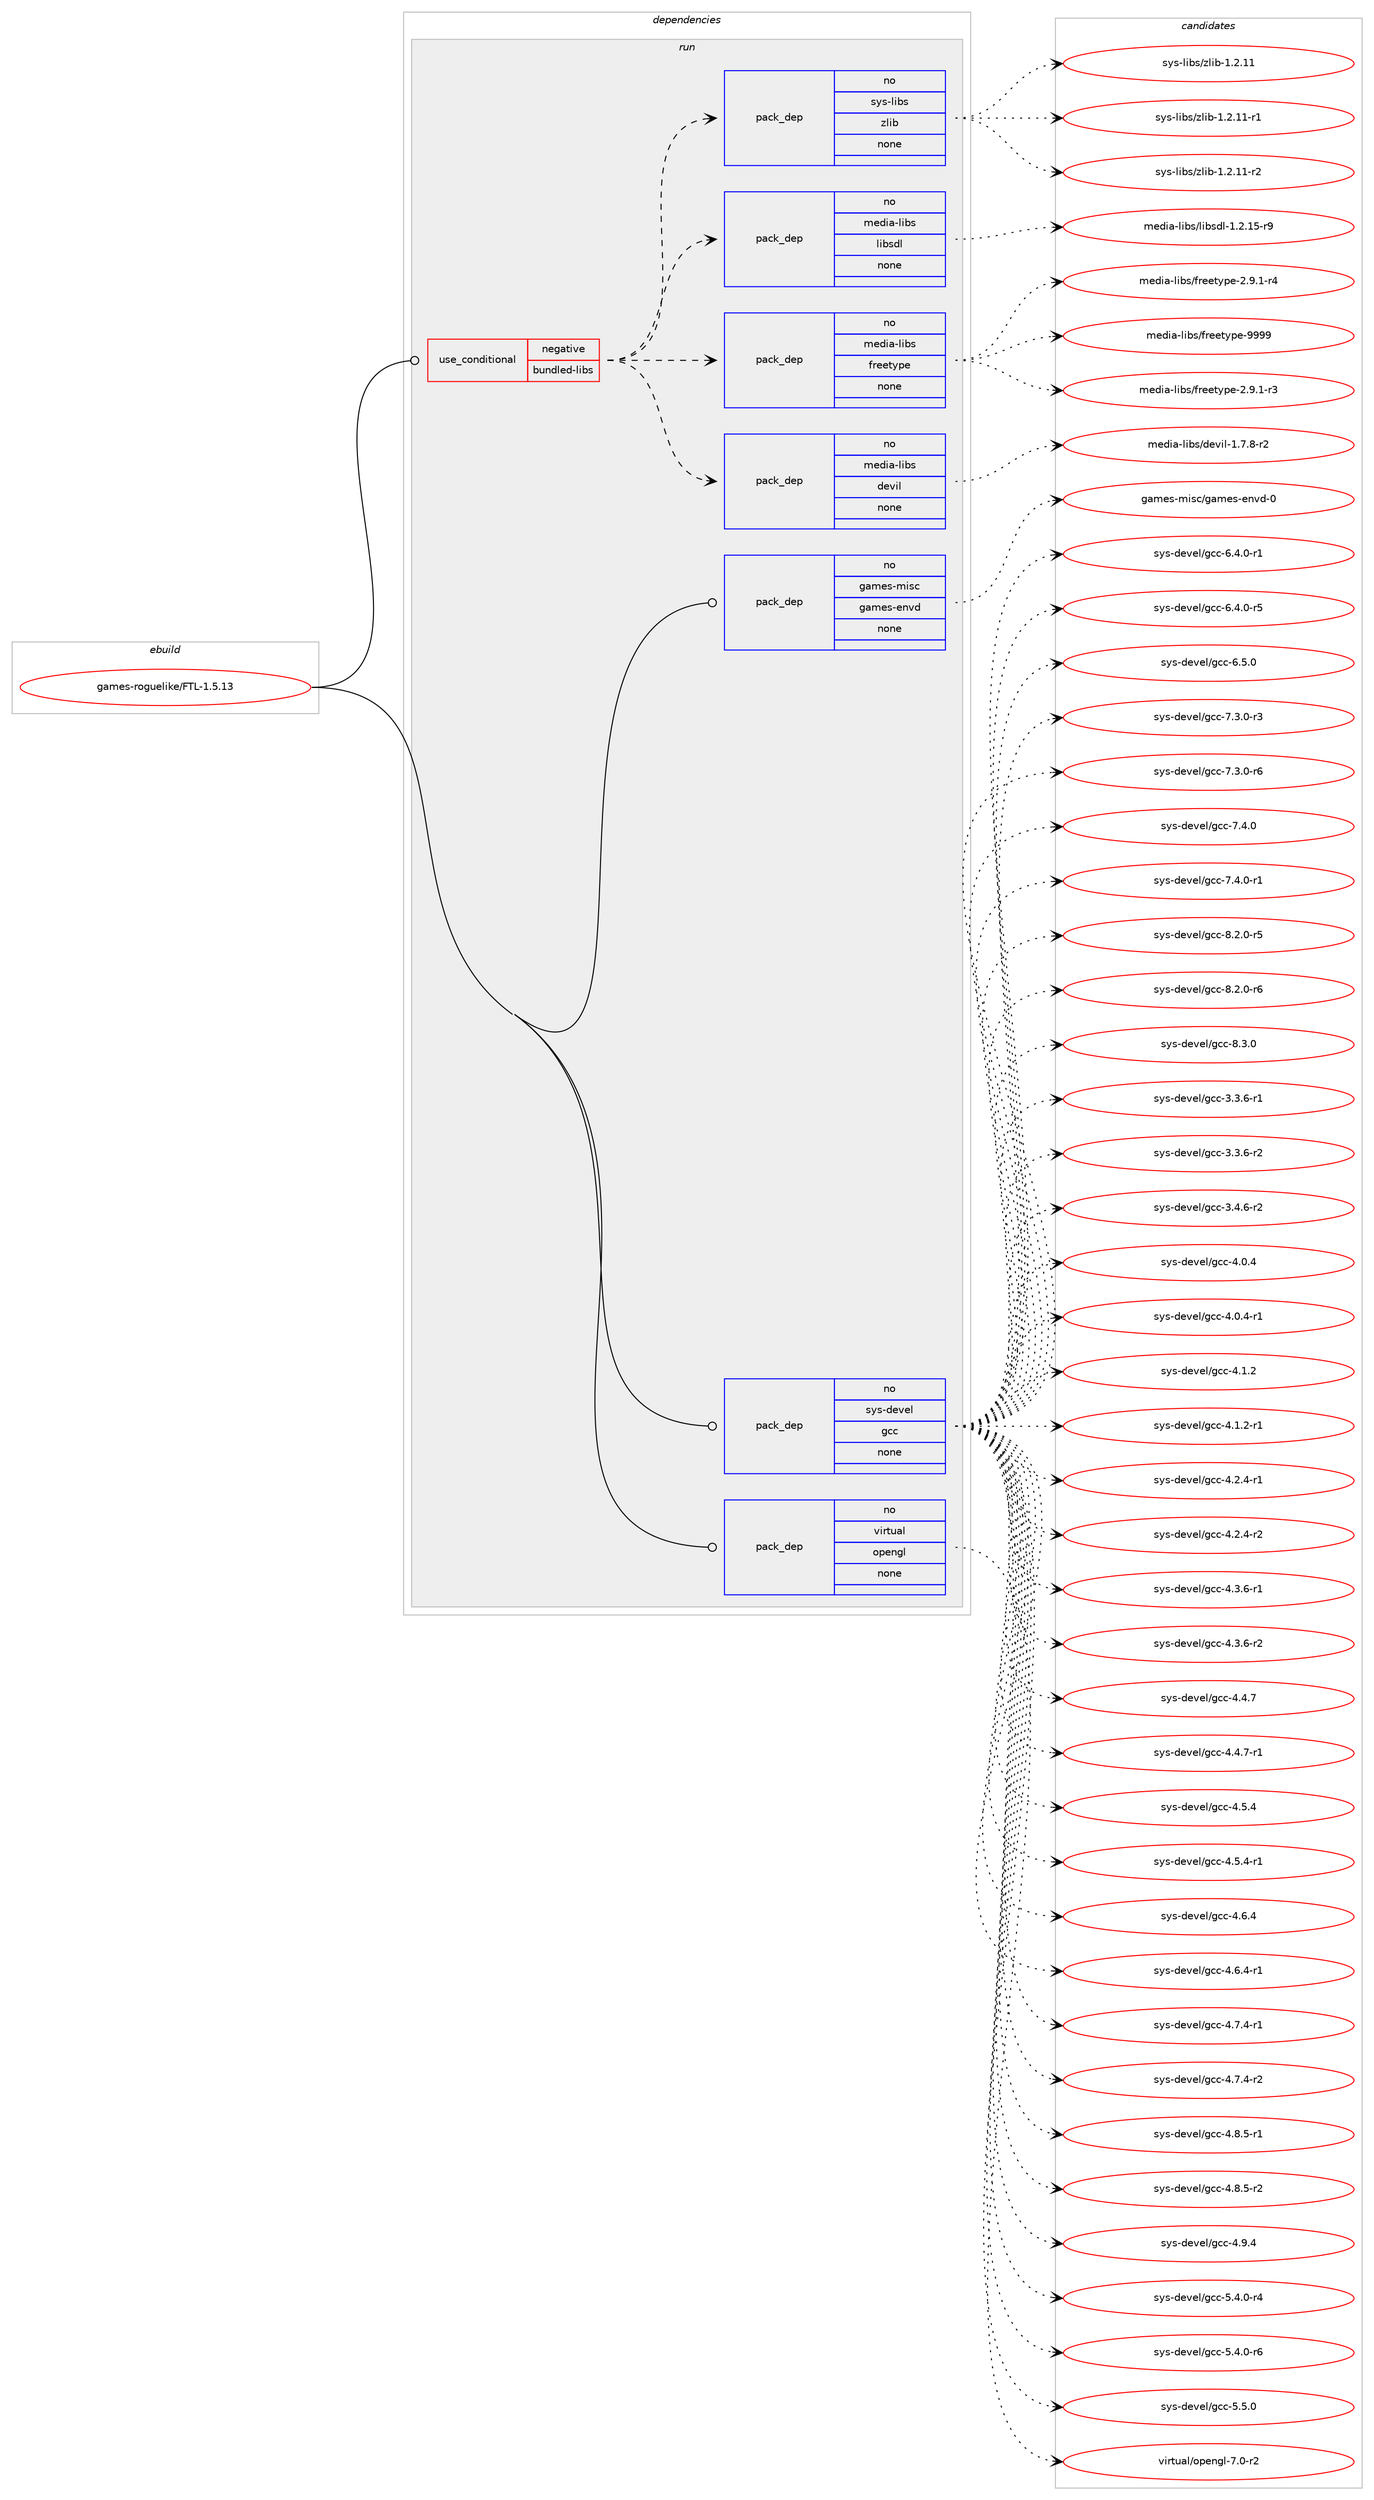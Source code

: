 digraph prolog {

# *************
# Graph options
# *************

newrank=true;
concentrate=true;
compound=true;
graph [rankdir=LR,fontname=Helvetica,fontsize=10,ranksep=1.5];#, ranksep=2.5, nodesep=0.2];
edge  [arrowhead=vee];
node  [fontname=Helvetica,fontsize=10];

# **********
# The ebuild
# **********

subgraph cluster_leftcol {
color=gray;
rank=same;
label=<<i>ebuild</i>>;
id [label="games-roguelike/FTL-1.5.13", color=red, width=4, href="../games-roguelike/FTL-1.5.13.svg"];
}

# ****************
# The dependencies
# ****************

subgraph cluster_midcol {
color=gray;
label=<<i>dependencies</i>>;
subgraph cluster_compile {
fillcolor="#eeeeee";
style=filled;
label=<<i>compile</i>>;
}
subgraph cluster_compileandrun {
fillcolor="#eeeeee";
style=filled;
label=<<i>compile and run</i>>;
}
subgraph cluster_run {
fillcolor="#eeeeee";
style=filled;
label=<<i>run</i>>;
subgraph cond426951 {
dependency1559772 [label=<<TABLE BORDER="0" CELLBORDER="1" CELLSPACING="0" CELLPADDING="4"><TR><TD ROWSPAN="3" CELLPADDING="10">use_conditional</TD></TR><TR><TD>negative</TD></TR><TR><TD>bundled-libs</TD></TR></TABLE>>, shape=none, color=red];
subgraph pack1108745 {
dependency1559773 [label=<<TABLE BORDER="0" CELLBORDER="1" CELLSPACING="0" CELLPADDING="4" WIDTH="220"><TR><TD ROWSPAN="6" CELLPADDING="30">pack_dep</TD></TR><TR><TD WIDTH="110">no</TD></TR><TR><TD>media-libs</TD></TR><TR><TD>devil</TD></TR><TR><TD>none</TD></TR><TR><TD></TD></TR></TABLE>>, shape=none, color=blue];
}
dependency1559772:e -> dependency1559773:w [weight=20,style="dashed",arrowhead="vee"];
subgraph pack1108746 {
dependency1559774 [label=<<TABLE BORDER="0" CELLBORDER="1" CELLSPACING="0" CELLPADDING="4" WIDTH="220"><TR><TD ROWSPAN="6" CELLPADDING="30">pack_dep</TD></TR><TR><TD WIDTH="110">no</TD></TR><TR><TD>media-libs</TD></TR><TR><TD>freetype</TD></TR><TR><TD>none</TD></TR><TR><TD></TD></TR></TABLE>>, shape=none, color=blue];
}
dependency1559772:e -> dependency1559774:w [weight=20,style="dashed",arrowhead="vee"];
subgraph pack1108747 {
dependency1559775 [label=<<TABLE BORDER="0" CELLBORDER="1" CELLSPACING="0" CELLPADDING="4" WIDTH="220"><TR><TD ROWSPAN="6" CELLPADDING="30">pack_dep</TD></TR><TR><TD WIDTH="110">no</TD></TR><TR><TD>media-libs</TD></TR><TR><TD>libsdl</TD></TR><TR><TD>none</TD></TR><TR><TD></TD></TR></TABLE>>, shape=none, color=blue];
}
dependency1559772:e -> dependency1559775:w [weight=20,style="dashed",arrowhead="vee"];
subgraph pack1108748 {
dependency1559776 [label=<<TABLE BORDER="0" CELLBORDER="1" CELLSPACING="0" CELLPADDING="4" WIDTH="220"><TR><TD ROWSPAN="6" CELLPADDING="30">pack_dep</TD></TR><TR><TD WIDTH="110">no</TD></TR><TR><TD>sys-libs</TD></TR><TR><TD>zlib</TD></TR><TR><TD>none</TD></TR><TR><TD></TD></TR></TABLE>>, shape=none, color=blue];
}
dependency1559772:e -> dependency1559776:w [weight=20,style="dashed",arrowhead="vee"];
}
id:e -> dependency1559772:w [weight=20,style="solid",arrowhead="odot"];
subgraph pack1108749 {
dependency1559777 [label=<<TABLE BORDER="0" CELLBORDER="1" CELLSPACING="0" CELLPADDING="4" WIDTH="220"><TR><TD ROWSPAN="6" CELLPADDING="30">pack_dep</TD></TR><TR><TD WIDTH="110">no</TD></TR><TR><TD>games-misc</TD></TR><TR><TD>games-envd</TD></TR><TR><TD>none</TD></TR><TR><TD></TD></TR></TABLE>>, shape=none, color=blue];
}
id:e -> dependency1559777:w [weight=20,style="solid",arrowhead="odot"];
subgraph pack1108750 {
dependency1559778 [label=<<TABLE BORDER="0" CELLBORDER="1" CELLSPACING="0" CELLPADDING="4" WIDTH="220"><TR><TD ROWSPAN="6" CELLPADDING="30">pack_dep</TD></TR><TR><TD WIDTH="110">no</TD></TR><TR><TD>sys-devel</TD></TR><TR><TD>gcc</TD></TR><TR><TD>none</TD></TR><TR><TD></TD></TR></TABLE>>, shape=none, color=blue];
}
id:e -> dependency1559778:w [weight=20,style="solid",arrowhead="odot"];
subgraph pack1108751 {
dependency1559779 [label=<<TABLE BORDER="0" CELLBORDER="1" CELLSPACING="0" CELLPADDING="4" WIDTH="220"><TR><TD ROWSPAN="6" CELLPADDING="30">pack_dep</TD></TR><TR><TD WIDTH="110">no</TD></TR><TR><TD>virtual</TD></TR><TR><TD>opengl</TD></TR><TR><TD>none</TD></TR><TR><TD></TD></TR></TABLE>>, shape=none, color=blue];
}
id:e -> dependency1559779:w [weight=20,style="solid",arrowhead="odot"];
}
}

# **************
# The candidates
# **************

subgraph cluster_choices {
rank=same;
color=gray;
label=<<i>candidates</i>>;

subgraph choice1108745 {
color=black;
nodesep=1;
choice109101100105974510810598115471001011181051084549465546564511450 [label="media-libs/devil-1.7.8-r2", color=red, width=4,href="../media-libs/devil-1.7.8-r2.svg"];
dependency1559773:e -> choice109101100105974510810598115471001011181051084549465546564511450:w [style=dotted,weight="100"];
}
subgraph choice1108746 {
color=black;
nodesep=1;
choice109101100105974510810598115471021141011011161211121014550465746494511451 [label="media-libs/freetype-2.9.1-r3", color=red, width=4,href="../media-libs/freetype-2.9.1-r3.svg"];
choice109101100105974510810598115471021141011011161211121014550465746494511452 [label="media-libs/freetype-2.9.1-r4", color=red, width=4,href="../media-libs/freetype-2.9.1-r4.svg"];
choice109101100105974510810598115471021141011011161211121014557575757 [label="media-libs/freetype-9999", color=red, width=4,href="../media-libs/freetype-9999.svg"];
dependency1559774:e -> choice109101100105974510810598115471021141011011161211121014550465746494511451:w [style=dotted,weight="100"];
dependency1559774:e -> choice109101100105974510810598115471021141011011161211121014550465746494511452:w [style=dotted,weight="100"];
dependency1559774:e -> choice109101100105974510810598115471021141011011161211121014557575757:w [style=dotted,weight="100"];
}
subgraph choice1108747 {
color=black;
nodesep=1;
choice1091011001059745108105981154710810598115100108454946504649534511457 [label="media-libs/libsdl-1.2.15-r9", color=red, width=4,href="../media-libs/libsdl-1.2.15-r9.svg"];
dependency1559775:e -> choice1091011001059745108105981154710810598115100108454946504649534511457:w [style=dotted,weight="100"];
}
subgraph choice1108748 {
color=black;
nodesep=1;
choice1151211154510810598115471221081059845494650464949 [label="sys-libs/zlib-1.2.11", color=red, width=4,href="../sys-libs/zlib-1.2.11.svg"];
choice11512111545108105981154712210810598454946504649494511449 [label="sys-libs/zlib-1.2.11-r1", color=red, width=4,href="../sys-libs/zlib-1.2.11-r1.svg"];
choice11512111545108105981154712210810598454946504649494511450 [label="sys-libs/zlib-1.2.11-r2", color=red, width=4,href="../sys-libs/zlib-1.2.11-r2.svg"];
dependency1559776:e -> choice1151211154510810598115471221081059845494650464949:w [style=dotted,weight="100"];
dependency1559776:e -> choice11512111545108105981154712210810598454946504649494511449:w [style=dotted,weight="100"];
dependency1559776:e -> choice11512111545108105981154712210810598454946504649494511450:w [style=dotted,weight="100"];
}
subgraph choice1108749 {
color=black;
nodesep=1;
choice1039710910111545109105115994710397109101115451011101181004548 [label="games-misc/games-envd-0", color=red, width=4,href="../games-misc/games-envd-0.svg"];
dependency1559777:e -> choice1039710910111545109105115994710397109101115451011101181004548:w [style=dotted,weight="100"];
}
subgraph choice1108750 {
color=black;
nodesep=1;
choice115121115451001011181011084710399994551465146544511449 [label="sys-devel/gcc-3.3.6-r1", color=red, width=4,href="../sys-devel/gcc-3.3.6-r1.svg"];
choice115121115451001011181011084710399994551465146544511450 [label="sys-devel/gcc-3.3.6-r2", color=red, width=4,href="../sys-devel/gcc-3.3.6-r2.svg"];
choice115121115451001011181011084710399994551465246544511450 [label="sys-devel/gcc-3.4.6-r2", color=red, width=4,href="../sys-devel/gcc-3.4.6-r2.svg"];
choice11512111545100101118101108471039999455246484652 [label="sys-devel/gcc-4.0.4", color=red, width=4,href="../sys-devel/gcc-4.0.4.svg"];
choice115121115451001011181011084710399994552464846524511449 [label="sys-devel/gcc-4.0.4-r1", color=red, width=4,href="../sys-devel/gcc-4.0.4-r1.svg"];
choice11512111545100101118101108471039999455246494650 [label="sys-devel/gcc-4.1.2", color=red, width=4,href="../sys-devel/gcc-4.1.2.svg"];
choice115121115451001011181011084710399994552464946504511449 [label="sys-devel/gcc-4.1.2-r1", color=red, width=4,href="../sys-devel/gcc-4.1.2-r1.svg"];
choice115121115451001011181011084710399994552465046524511449 [label="sys-devel/gcc-4.2.4-r1", color=red, width=4,href="../sys-devel/gcc-4.2.4-r1.svg"];
choice115121115451001011181011084710399994552465046524511450 [label="sys-devel/gcc-4.2.4-r2", color=red, width=4,href="../sys-devel/gcc-4.2.4-r2.svg"];
choice115121115451001011181011084710399994552465146544511449 [label="sys-devel/gcc-4.3.6-r1", color=red, width=4,href="../sys-devel/gcc-4.3.6-r1.svg"];
choice115121115451001011181011084710399994552465146544511450 [label="sys-devel/gcc-4.3.6-r2", color=red, width=4,href="../sys-devel/gcc-4.3.6-r2.svg"];
choice11512111545100101118101108471039999455246524655 [label="sys-devel/gcc-4.4.7", color=red, width=4,href="../sys-devel/gcc-4.4.7.svg"];
choice115121115451001011181011084710399994552465246554511449 [label="sys-devel/gcc-4.4.7-r1", color=red, width=4,href="../sys-devel/gcc-4.4.7-r1.svg"];
choice11512111545100101118101108471039999455246534652 [label="sys-devel/gcc-4.5.4", color=red, width=4,href="../sys-devel/gcc-4.5.4.svg"];
choice115121115451001011181011084710399994552465346524511449 [label="sys-devel/gcc-4.5.4-r1", color=red, width=4,href="../sys-devel/gcc-4.5.4-r1.svg"];
choice11512111545100101118101108471039999455246544652 [label="sys-devel/gcc-4.6.4", color=red, width=4,href="../sys-devel/gcc-4.6.4.svg"];
choice115121115451001011181011084710399994552465446524511449 [label="sys-devel/gcc-4.6.4-r1", color=red, width=4,href="../sys-devel/gcc-4.6.4-r1.svg"];
choice115121115451001011181011084710399994552465546524511449 [label="sys-devel/gcc-4.7.4-r1", color=red, width=4,href="../sys-devel/gcc-4.7.4-r1.svg"];
choice115121115451001011181011084710399994552465546524511450 [label="sys-devel/gcc-4.7.4-r2", color=red, width=4,href="../sys-devel/gcc-4.7.4-r2.svg"];
choice115121115451001011181011084710399994552465646534511449 [label="sys-devel/gcc-4.8.5-r1", color=red, width=4,href="../sys-devel/gcc-4.8.5-r1.svg"];
choice115121115451001011181011084710399994552465646534511450 [label="sys-devel/gcc-4.8.5-r2", color=red, width=4,href="../sys-devel/gcc-4.8.5-r2.svg"];
choice11512111545100101118101108471039999455246574652 [label="sys-devel/gcc-4.9.4", color=red, width=4,href="../sys-devel/gcc-4.9.4.svg"];
choice115121115451001011181011084710399994553465246484511452 [label="sys-devel/gcc-5.4.0-r4", color=red, width=4,href="../sys-devel/gcc-5.4.0-r4.svg"];
choice115121115451001011181011084710399994553465246484511454 [label="sys-devel/gcc-5.4.0-r6", color=red, width=4,href="../sys-devel/gcc-5.4.0-r6.svg"];
choice11512111545100101118101108471039999455346534648 [label="sys-devel/gcc-5.5.0", color=red, width=4,href="../sys-devel/gcc-5.5.0.svg"];
choice115121115451001011181011084710399994554465246484511449 [label="sys-devel/gcc-6.4.0-r1", color=red, width=4,href="../sys-devel/gcc-6.4.0-r1.svg"];
choice115121115451001011181011084710399994554465246484511453 [label="sys-devel/gcc-6.4.0-r5", color=red, width=4,href="../sys-devel/gcc-6.4.0-r5.svg"];
choice11512111545100101118101108471039999455446534648 [label="sys-devel/gcc-6.5.0", color=red, width=4,href="../sys-devel/gcc-6.5.0.svg"];
choice115121115451001011181011084710399994555465146484511451 [label="sys-devel/gcc-7.3.0-r3", color=red, width=4,href="../sys-devel/gcc-7.3.0-r3.svg"];
choice115121115451001011181011084710399994555465146484511454 [label="sys-devel/gcc-7.3.0-r6", color=red, width=4,href="../sys-devel/gcc-7.3.0-r6.svg"];
choice11512111545100101118101108471039999455546524648 [label="sys-devel/gcc-7.4.0", color=red, width=4,href="../sys-devel/gcc-7.4.0.svg"];
choice115121115451001011181011084710399994555465246484511449 [label="sys-devel/gcc-7.4.0-r1", color=red, width=4,href="../sys-devel/gcc-7.4.0-r1.svg"];
choice115121115451001011181011084710399994556465046484511453 [label="sys-devel/gcc-8.2.0-r5", color=red, width=4,href="../sys-devel/gcc-8.2.0-r5.svg"];
choice115121115451001011181011084710399994556465046484511454 [label="sys-devel/gcc-8.2.0-r6", color=red, width=4,href="../sys-devel/gcc-8.2.0-r6.svg"];
choice11512111545100101118101108471039999455646514648 [label="sys-devel/gcc-8.3.0", color=red, width=4,href="../sys-devel/gcc-8.3.0.svg"];
dependency1559778:e -> choice115121115451001011181011084710399994551465146544511449:w [style=dotted,weight="100"];
dependency1559778:e -> choice115121115451001011181011084710399994551465146544511450:w [style=dotted,weight="100"];
dependency1559778:e -> choice115121115451001011181011084710399994551465246544511450:w [style=dotted,weight="100"];
dependency1559778:e -> choice11512111545100101118101108471039999455246484652:w [style=dotted,weight="100"];
dependency1559778:e -> choice115121115451001011181011084710399994552464846524511449:w [style=dotted,weight="100"];
dependency1559778:e -> choice11512111545100101118101108471039999455246494650:w [style=dotted,weight="100"];
dependency1559778:e -> choice115121115451001011181011084710399994552464946504511449:w [style=dotted,weight="100"];
dependency1559778:e -> choice115121115451001011181011084710399994552465046524511449:w [style=dotted,weight="100"];
dependency1559778:e -> choice115121115451001011181011084710399994552465046524511450:w [style=dotted,weight="100"];
dependency1559778:e -> choice115121115451001011181011084710399994552465146544511449:w [style=dotted,weight="100"];
dependency1559778:e -> choice115121115451001011181011084710399994552465146544511450:w [style=dotted,weight="100"];
dependency1559778:e -> choice11512111545100101118101108471039999455246524655:w [style=dotted,weight="100"];
dependency1559778:e -> choice115121115451001011181011084710399994552465246554511449:w [style=dotted,weight="100"];
dependency1559778:e -> choice11512111545100101118101108471039999455246534652:w [style=dotted,weight="100"];
dependency1559778:e -> choice115121115451001011181011084710399994552465346524511449:w [style=dotted,weight="100"];
dependency1559778:e -> choice11512111545100101118101108471039999455246544652:w [style=dotted,weight="100"];
dependency1559778:e -> choice115121115451001011181011084710399994552465446524511449:w [style=dotted,weight="100"];
dependency1559778:e -> choice115121115451001011181011084710399994552465546524511449:w [style=dotted,weight="100"];
dependency1559778:e -> choice115121115451001011181011084710399994552465546524511450:w [style=dotted,weight="100"];
dependency1559778:e -> choice115121115451001011181011084710399994552465646534511449:w [style=dotted,weight="100"];
dependency1559778:e -> choice115121115451001011181011084710399994552465646534511450:w [style=dotted,weight="100"];
dependency1559778:e -> choice11512111545100101118101108471039999455246574652:w [style=dotted,weight="100"];
dependency1559778:e -> choice115121115451001011181011084710399994553465246484511452:w [style=dotted,weight="100"];
dependency1559778:e -> choice115121115451001011181011084710399994553465246484511454:w [style=dotted,weight="100"];
dependency1559778:e -> choice11512111545100101118101108471039999455346534648:w [style=dotted,weight="100"];
dependency1559778:e -> choice115121115451001011181011084710399994554465246484511449:w [style=dotted,weight="100"];
dependency1559778:e -> choice115121115451001011181011084710399994554465246484511453:w [style=dotted,weight="100"];
dependency1559778:e -> choice11512111545100101118101108471039999455446534648:w [style=dotted,weight="100"];
dependency1559778:e -> choice115121115451001011181011084710399994555465146484511451:w [style=dotted,weight="100"];
dependency1559778:e -> choice115121115451001011181011084710399994555465146484511454:w [style=dotted,weight="100"];
dependency1559778:e -> choice11512111545100101118101108471039999455546524648:w [style=dotted,weight="100"];
dependency1559778:e -> choice115121115451001011181011084710399994555465246484511449:w [style=dotted,weight="100"];
dependency1559778:e -> choice115121115451001011181011084710399994556465046484511453:w [style=dotted,weight="100"];
dependency1559778:e -> choice115121115451001011181011084710399994556465046484511454:w [style=dotted,weight="100"];
dependency1559778:e -> choice11512111545100101118101108471039999455646514648:w [style=dotted,weight="100"];
}
subgraph choice1108751 {
color=black;
nodesep=1;
choice1181051141161179710847111112101110103108455546484511450 [label="virtual/opengl-7.0-r2", color=red, width=4,href="../virtual/opengl-7.0-r2.svg"];
dependency1559779:e -> choice1181051141161179710847111112101110103108455546484511450:w [style=dotted,weight="100"];
}
}

}
